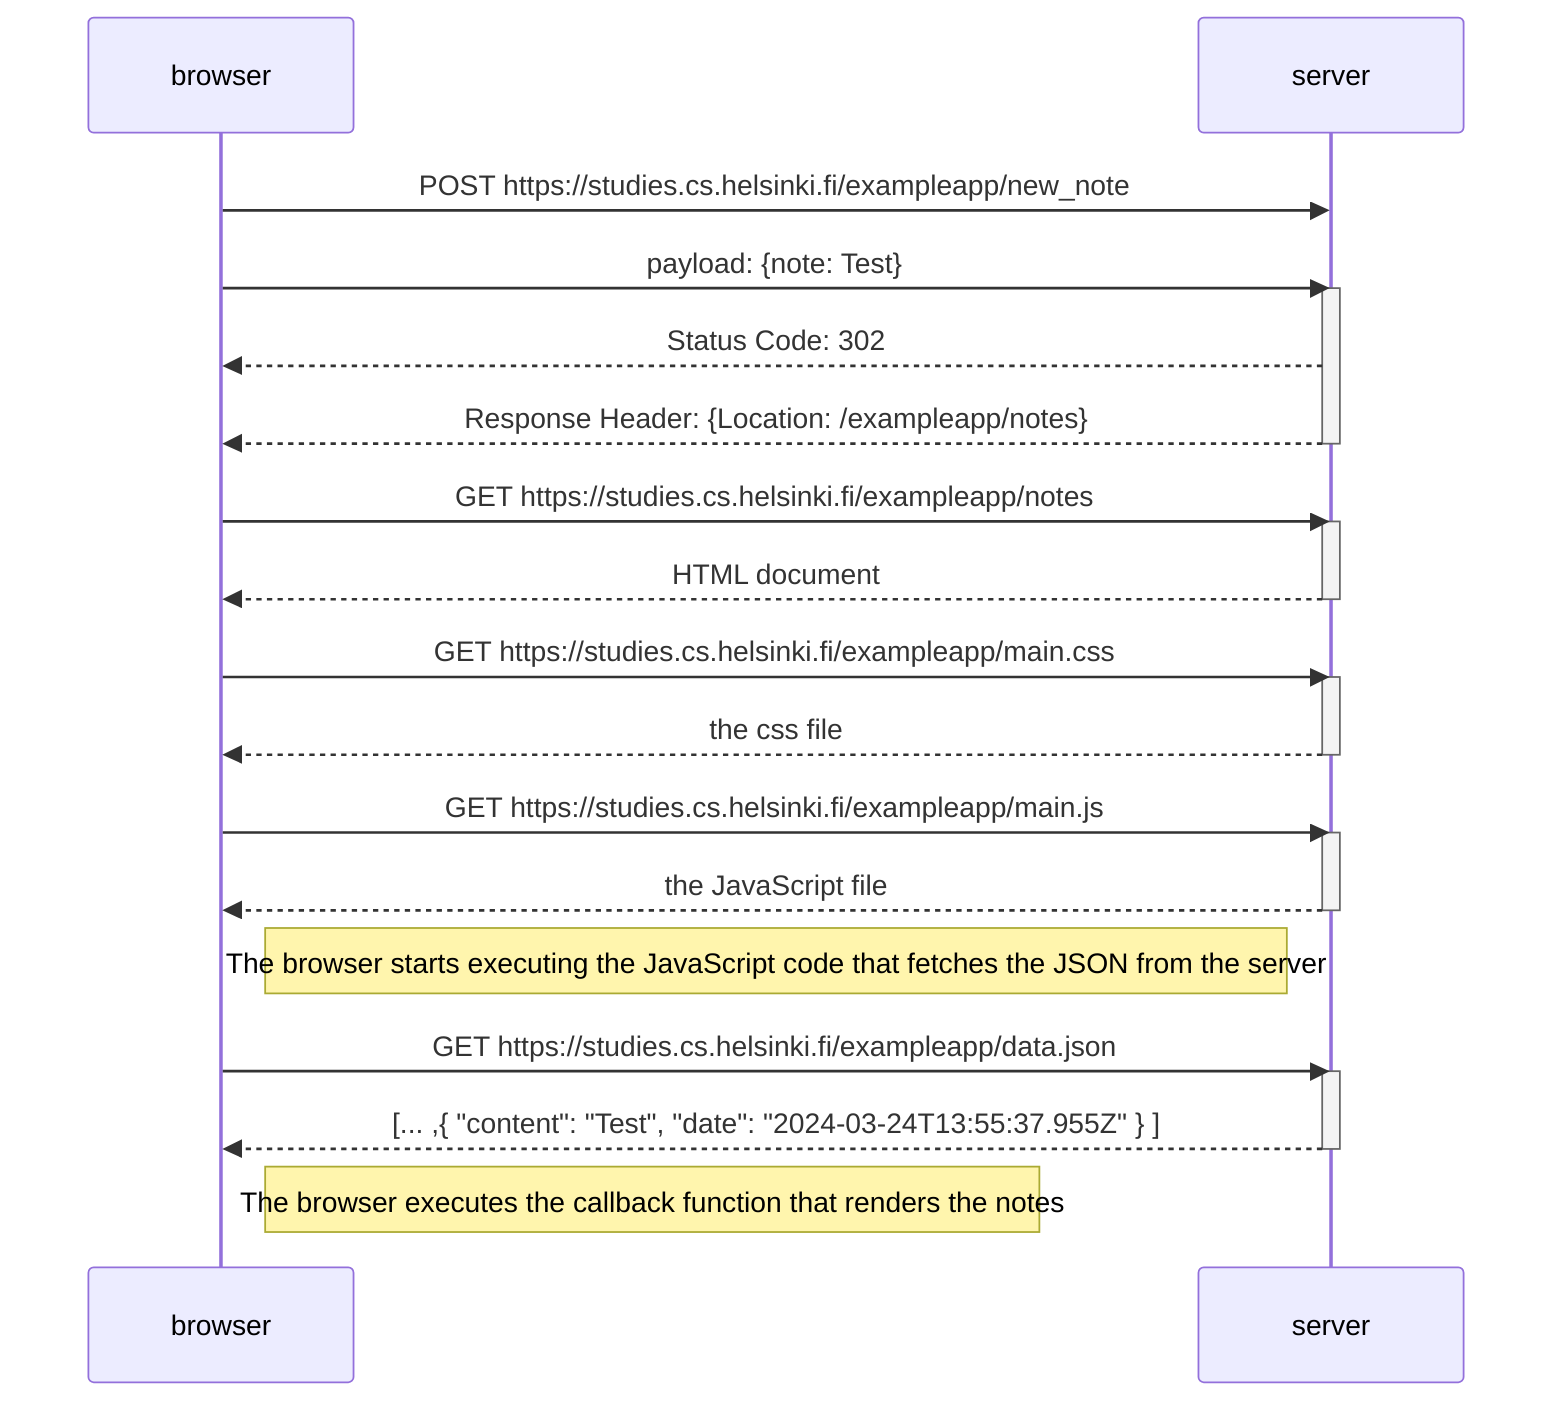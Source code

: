 sequenceDiagram
    participant browser
    participant server

    browser->>server: POST https://studies.cs.helsinki.fi/exampleapp/new_note
    browser->>server: payload: {note: Test}
    activate server
    server-->>browser: Status Code: 302
    server-->>browser: Response Header: {Location: /exampleapp/notes}
    deactivate server

    browser->>server: GET https://studies.cs.helsinki.fi/exampleapp/notes
    activate server
    server-->>browser: HTML document
    deactivate server

    browser->>server: GET https://studies.cs.helsinki.fi/exampleapp/main.css
    activate server
    server-->>browser: the css file
    deactivate server

    browser->>server: GET https://studies.cs.helsinki.fi/exampleapp/main.js
    activate server
    server-->>browser: the JavaScript file
    deactivate server

    Note right of browser: The browser starts executing the JavaScript code that fetches the JSON from the server

    browser->>server: GET https://studies.cs.helsinki.fi/exampleapp/data.json
    activate server
    server-->>browser: [... ,{ "content": "Test", "date": "2024-03-24T13:55:37.955Z" } ]
    deactivate server

    Note right of browser: The browser executes the callback function that renders the notes